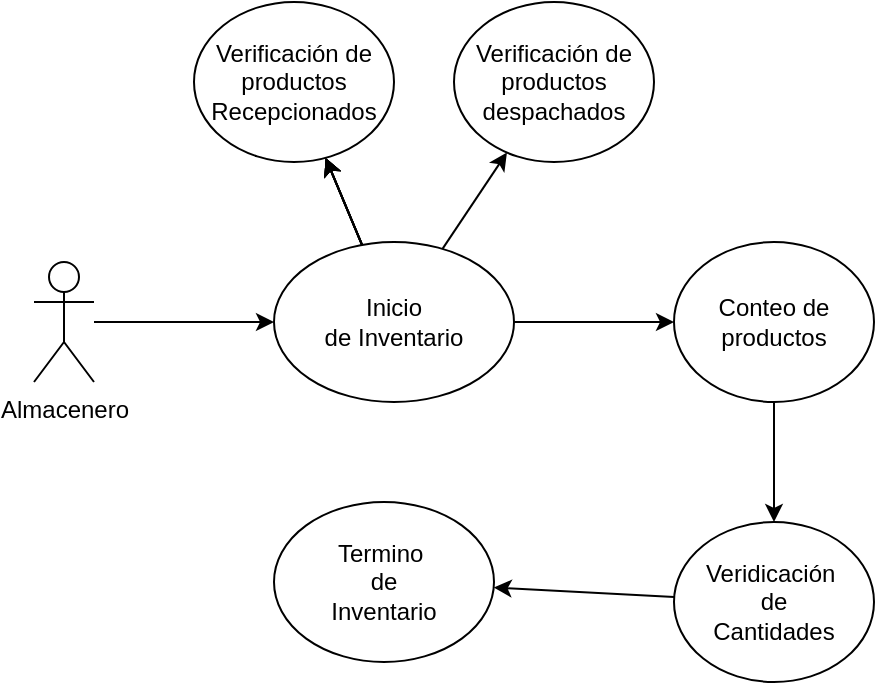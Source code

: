 <mxfile>
    <diagram id="rKnL5-XDvDB49PdyPzGl" name="Page-1">
        <mxGraphModel dx="809" dy="619" grid="1" gridSize="10" guides="1" tooltips="1" connect="1" arrows="1" fold="1" page="1" pageScale="1" pageWidth="850" pageHeight="1100" math="0" shadow="0">
            <root>
                <mxCell id="0"/>
                <mxCell id="1" parent="0"/>
                <mxCell id="6" value="" style="edgeStyle=none;html=1;" parent="1" source="2" target="3" edge="1">
                    <mxGeometry relative="1" as="geometry"/>
                </mxCell>
                <mxCell id="2" value="Almacenero" style="shape=umlActor;verticalLabelPosition=bottom;verticalAlign=top;html=1;outlineConnect=0;" parent="1" vertex="1">
                    <mxGeometry x="140" y="230" width="30" height="60" as="geometry"/>
                </mxCell>
                <mxCell id="5" value="" style="edgeStyle=none;html=1;" parent="1" source="3" target="4" edge="1">
                    <mxGeometry relative="1" as="geometry"/>
                </mxCell>
                <mxCell id="7" value="" style="edgeStyle=none;html=1;" parent="1" source="3" target="4" edge="1">
                    <mxGeometry relative="1" as="geometry"/>
                </mxCell>
                <mxCell id="8" value="" style="edgeStyle=none;html=1;" parent="1" source="3" target="4" edge="1">
                    <mxGeometry relative="1" as="geometry"/>
                </mxCell>
                <mxCell id="9" value="" style="edgeStyle=none;html=1;" parent="1" source="3" target="4" edge="1">
                    <mxGeometry relative="1" as="geometry"/>
                </mxCell>
                <mxCell id="10" value="" style="edgeStyle=none;html=1;" parent="1" source="3" target="4" edge="1">
                    <mxGeometry relative="1" as="geometry"/>
                </mxCell>
                <mxCell id="12" value="" style="edgeStyle=none;html=1;" parent="1" source="3" target="11" edge="1">
                    <mxGeometry relative="1" as="geometry"/>
                </mxCell>
                <mxCell id="16" value="" style="edgeStyle=none;html=1;" parent="1" source="3" target="15" edge="1">
                    <mxGeometry relative="1" as="geometry"/>
                </mxCell>
                <mxCell id="3" value="Inicio &lt;br&gt;de Inventario" style="ellipse;whiteSpace=wrap;html=1;" parent="1" vertex="1">
                    <mxGeometry x="260" y="220" width="120" height="80" as="geometry"/>
                </mxCell>
                <mxCell id="4" value="Verificación de productos Recepcionados" style="ellipse;whiteSpace=wrap;html=1;" parent="1" vertex="1">
                    <mxGeometry x="220" y="100" width="100" height="80" as="geometry"/>
                </mxCell>
                <mxCell id="11" value="Verificación de&lt;br&gt;productos despachados" style="ellipse;whiteSpace=wrap;html=1;" parent="1" vertex="1">
                    <mxGeometry x="350" y="100" width="100" height="80" as="geometry"/>
                </mxCell>
                <mxCell id="18" value="" style="edgeStyle=none;html=1;" parent="1" source="15" target="17" edge="1">
                    <mxGeometry relative="1" as="geometry"/>
                </mxCell>
                <mxCell id="15" value="Conteo de productos" style="ellipse;whiteSpace=wrap;html=1;" parent="1" vertex="1">
                    <mxGeometry x="460" y="220" width="100" height="80" as="geometry"/>
                </mxCell>
                <mxCell id="20" value="" style="edgeStyle=none;html=1;" parent="1" source="17" target="19" edge="1">
                    <mxGeometry relative="1" as="geometry"/>
                </mxCell>
                <mxCell id="17" value="Veridicación&amp;nbsp;&lt;br&gt;de&lt;br&gt;Cantidades" style="ellipse;whiteSpace=wrap;html=1;" parent="1" vertex="1">
                    <mxGeometry x="460" y="360" width="100" height="80" as="geometry"/>
                </mxCell>
                <mxCell id="19" value="Termino&amp;nbsp;&lt;br&gt;de&lt;br&gt;Inventario" style="ellipse;whiteSpace=wrap;html=1;" parent="1" vertex="1">
                    <mxGeometry x="260" y="350" width="110" height="80" as="geometry"/>
                </mxCell>
            </root>
        </mxGraphModel>
    </diagram>
</mxfile>